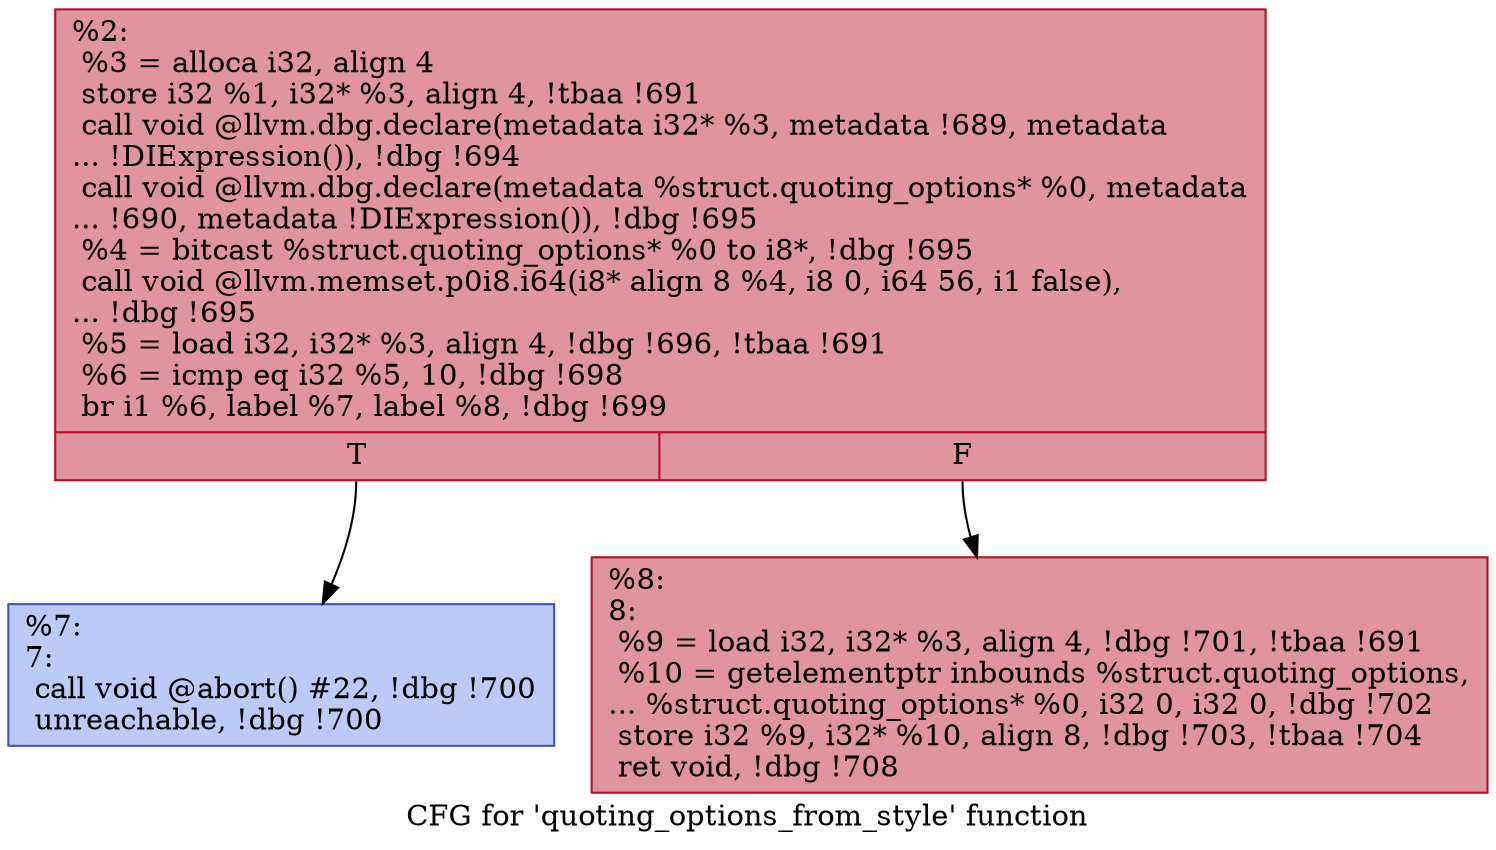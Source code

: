 digraph "CFG for 'quoting_options_from_style' function" {
	label="CFG for 'quoting_options_from_style' function";

	Node0x6eda90 [shape=record,color="#b70d28ff", style=filled, fillcolor="#b70d2870",label="{%2:\l  %3 = alloca i32, align 4\l  store i32 %1, i32* %3, align 4, !tbaa !691\l  call void @llvm.dbg.declare(metadata i32* %3, metadata !689, metadata\l... !DIExpression()), !dbg !694\l  call void @llvm.dbg.declare(metadata %struct.quoting_options* %0, metadata\l... !690, metadata !DIExpression()), !dbg !695\l  %4 = bitcast %struct.quoting_options* %0 to i8*, !dbg !695\l  call void @llvm.memset.p0i8.i64(i8* align 8 %4, i8 0, i64 56, i1 false),\l... !dbg !695\l  %5 = load i32, i32* %3, align 4, !dbg !696, !tbaa !691\l  %6 = icmp eq i32 %5, 10, !dbg !698\l  br i1 %6, label %7, label %8, !dbg !699\l|{<s0>T|<s1>F}}"];
	Node0x6eda90:s0 -> Node0x6eeff0;
	Node0x6eda90:s1 -> Node0x6ef040;
	Node0x6eeff0 [shape=record,color="#3d50c3ff", style=filled, fillcolor="#6687ed70",label="{%7:\l7:                                                \l  call void @abort() #22, !dbg !700\l  unreachable, !dbg !700\l}"];
	Node0x6ef040 [shape=record,color="#b70d28ff", style=filled, fillcolor="#b70d2870",label="{%8:\l8:                                                \l  %9 = load i32, i32* %3, align 4, !dbg !701, !tbaa !691\l  %10 = getelementptr inbounds %struct.quoting_options,\l... %struct.quoting_options* %0, i32 0, i32 0, !dbg !702\l  store i32 %9, i32* %10, align 8, !dbg !703, !tbaa !704\l  ret void, !dbg !708\l}"];
}
